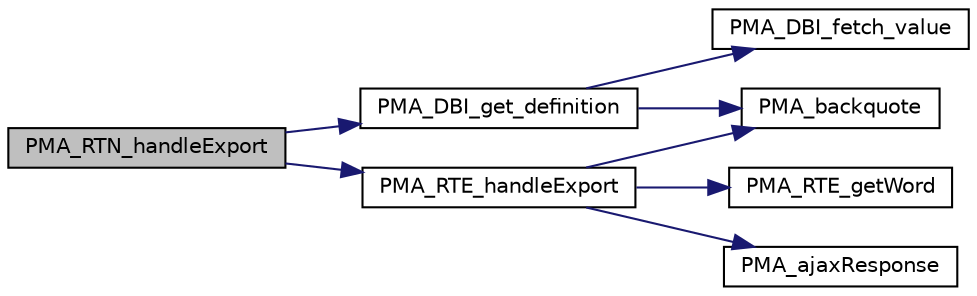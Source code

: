 digraph G
{
  edge [fontname="Helvetica",fontsize="10",labelfontname="Helvetica",labelfontsize="10"];
  node [fontname="Helvetica",fontsize="10",shape=record];
  rankdir="LR";
  Node1 [label="PMA_RTN_handleExport",height=0.2,width=0.4,color="black", fillcolor="grey75", style="filled" fontcolor="black"];
  Node1 -> Node2 [color="midnightblue",fontsize="10",style="solid",fontname="Helvetica"];
  Node2 [label="PMA_DBI_get_definition",height=0.2,width=0.4,color="black", fillcolor="white", style="filled",URL="$database__interface_8lib_8php.html#a6c0f9fb5171128a50f3fdb22c9faf4f6",tooltip="returns the definition of a specific PROCEDURE, FUNCTION, EVENT or VIEW"];
  Node2 -> Node3 [color="midnightblue",fontsize="10",style="solid",fontname="Helvetica"];
  Node3 [label="PMA_backquote",height=0.2,width=0.4,color="black", fillcolor="white", style="filled",URL="$common_8lib_8php.html#a81c4628f679a153bb4475c5ee2ae49ec",tooltip="Adds backquotes on both sides of a database, table or field name."];
  Node2 -> Node4 [color="midnightblue",fontsize="10",style="solid",fontname="Helvetica"];
  Node4 [label="PMA_DBI_fetch_value",height=0.2,width=0.4,color="black", fillcolor="white", style="filled",URL="$database__interface_8lib_8php.html#a772f12a953dd2908745bb16a8fa7b63a",tooltip="returns a single value from the given result or query, if the query or the result has more than one r..."];
  Node1 -> Node5 [color="midnightblue",fontsize="10",style="solid",fontname="Helvetica"];
  Node5 [label="PMA_RTE_handleExport",height=0.2,width=0.4,color="black", fillcolor="white", style="filled",URL="$rte__export_8lib_8php.html#ab3567889d02e8f191e4ee9c499c54e3c",tooltip="This function is called from one of the other functions in this file and it completes the handling of..."];
  Node5 -> Node3 [color="midnightblue",fontsize="10",style="solid",fontname="Helvetica"];
  Node5 -> Node6 [color="midnightblue",fontsize="10",style="solid",fontname="Helvetica"];
  Node6 [label="PMA_RTE_getWord",height=0.2,width=0.4,color="black", fillcolor="white", style="filled",URL="$rte__words_8lib_8php.html#ab6a2a32b9f96511f5c43c92b80575f67",tooltip="This function is used to retreive some language strings that are used in functionalities that are com..."];
  Node5 -> Node7 [color="midnightblue",fontsize="10",style="solid",fontname="Helvetica"];
  Node7 [label="PMA_ajaxResponse",height=0.2,width=0.4,color="black", fillcolor="white", style="filled",URL="$common_8lib_8php.html#a8e357ad2d42095d9078580361cb77a96",tooltip="function that generates a json output for an ajax request and ends script execution"];
}
